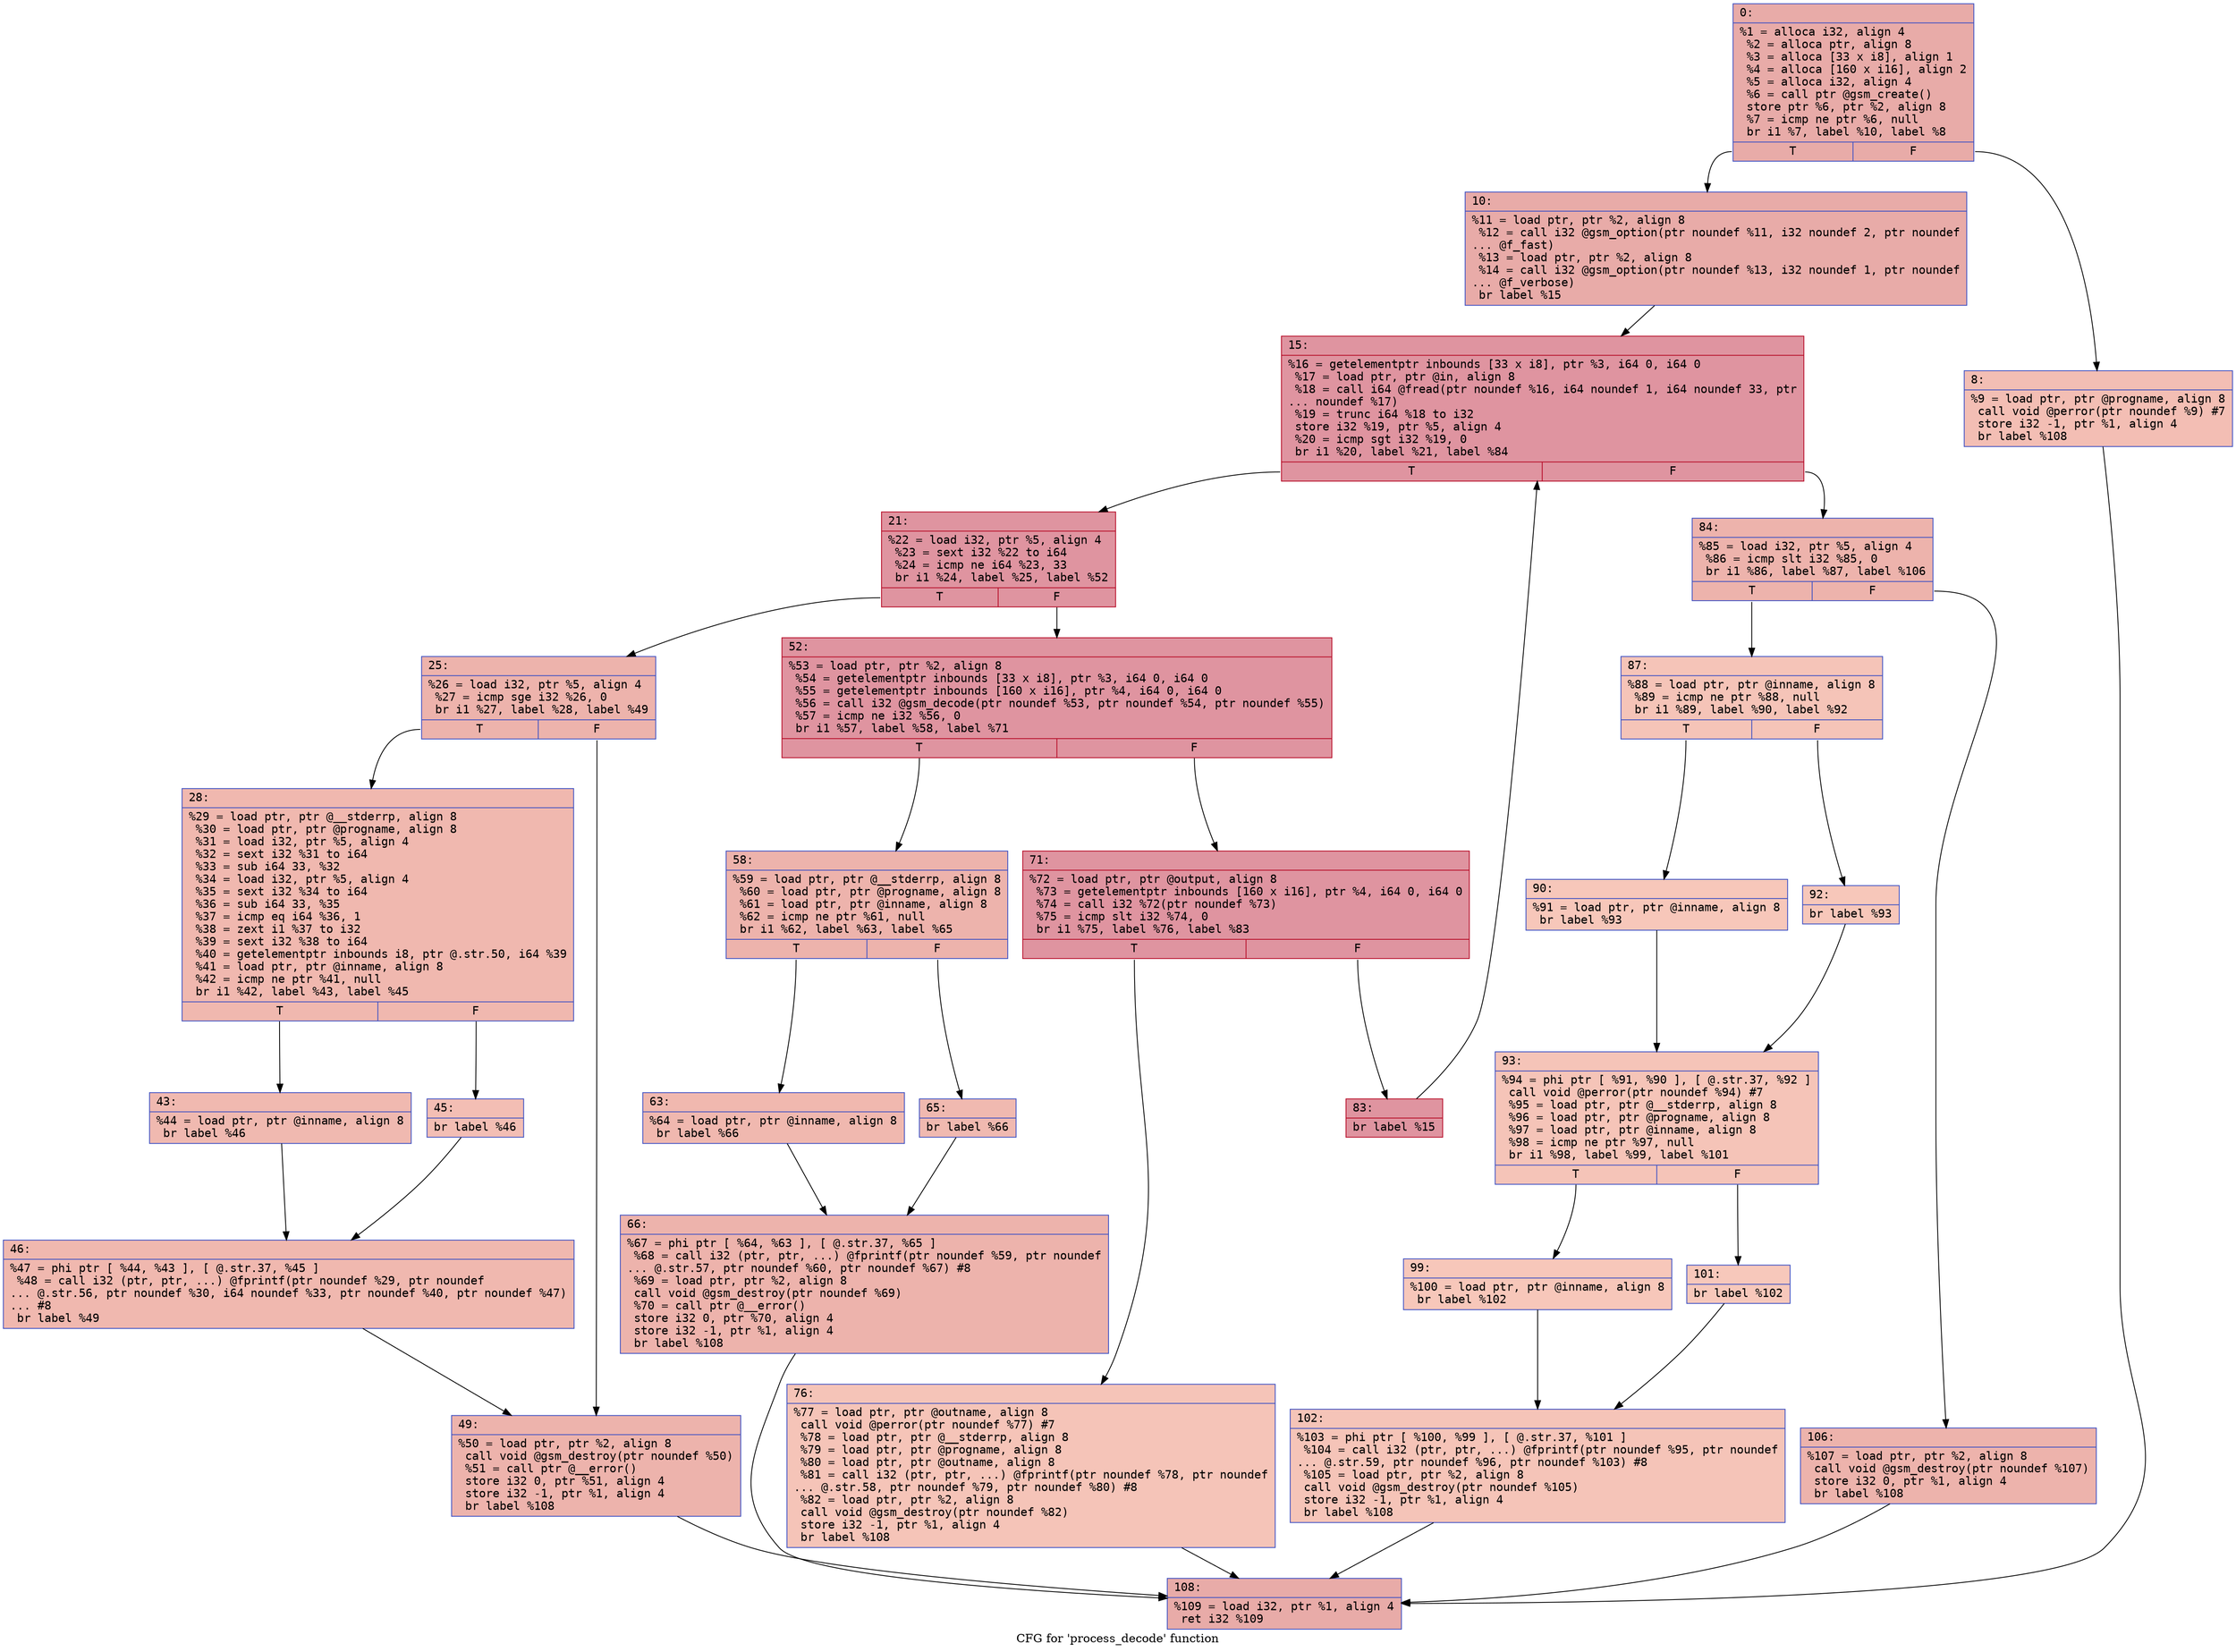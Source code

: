 digraph "CFG for 'process_decode' function" {
	label="CFG for 'process_decode' function";

	Node0x600002539d60 [shape=record,color="#3d50c3ff", style=filled, fillcolor="#cc403a70" fontname="Courier",label="{0:\l|  %1 = alloca i32, align 4\l  %2 = alloca ptr, align 8\l  %3 = alloca [33 x i8], align 1\l  %4 = alloca [160 x i16], align 2\l  %5 = alloca i32, align 4\l  %6 = call ptr @gsm_create()\l  store ptr %6, ptr %2, align 8\l  %7 = icmp ne ptr %6, null\l  br i1 %7, label %10, label %8\l|{<s0>T|<s1>F}}"];
	Node0x600002539d60:s0 -> Node0x600002539e00[tooltip="0 -> 10\nProbability 94.12%" ];
	Node0x600002539d60:s1 -> Node0x600002539db0[tooltip="0 -> 8\nProbability 5.88%" ];
	Node0x600002539db0 [shape=record,color="#3d50c3ff", style=filled, fillcolor="#e36c5570" fontname="Courier",label="{8:\l|  %9 = load ptr, ptr @progname, align 8\l  call void @perror(ptr noundef %9) #7\l  store i32 -1, ptr %1, align 4\l  br label %108\l}"];
	Node0x600002539db0 -> Node0x60000253a620[tooltip="8 -> 108\nProbability 100.00%" ];
	Node0x600002539e00 [shape=record,color="#3d50c3ff", style=filled, fillcolor="#cc403a70" fontname="Courier",label="{10:\l|  %11 = load ptr, ptr %2, align 8\l  %12 = call i32 @gsm_option(ptr noundef %11, i32 noundef 2, ptr noundef\l... @f_fast)\l  %13 = load ptr, ptr %2, align 8\l  %14 = call i32 @gsm_option(ptr noundef %13, i32 noundef 1, ptr noundef\l... @f_verbose)\l  br label %15\l}"];
	Node0x600002539e00 -> Node0x600002539e50[tooltip="10 -> 15\nProbability 100.00%" ];
	Node0x600002539e50 [shape=record,color="#b70d28ff", style=filled, fillcolor="#b70d2870" fontname="Courier",label="{15:\l|  %16 = getelementptr inbounds [33 x i8], ptr %3, i64 0, i64 0\l  %17 = load ptr, ptr @in, align 8\l  %18 = call i64 @fread(ptr noundef %16, i64 noundef 1, i64 noundef 33, ptr\l... noundef %17)\l  %19 = trunc i64 %18 to i32\l  store i32 %19, ptr %5, align 4\l  %20 = icmp sgt i32 %19, 0\l  br i1 %20, label %21, label %84\l|{<s0>T|<s1>F}}"];
	Node0x600002539e50:s0 -> Node0x600002539ea0[tooltip="15 -> 21\nProbability 96.88%" ];
	Node0x600002539e50:s1 -> Node0x60000253a350[tooltip="15 -> 84\nProbability 3.12%" ];
	Node0x600002539ea0 [shape=record,color="#b70d28ff", style=filled, fillcolor="#b70d2870" fontname="Courier",label="{21:\l|  %22 = load i32, ptr %5, align 4\l  %23 = sext i32 %22 to i64\l  %24 = icmp ne i64 %23, 33\l  br i1 %24, label %25, label %52\l|{<s0>T|<s1>F}}"];
	Node0x600002539ea0:s0 -> Node0x600002539ef0[tooltip="21 -> 25\nProbability 3.12%" ];
	Node0x600002539ea0:s1 -> Node0x60000253a0d0[tooltip="21 -> 52\nProbability 96.88%" ];
	Node0x600002539ef0 [shape=record,color="#3d50c3ff", style=filled, fillcolor="#d6524470" fontname="Courier",label="{25:\l|  %26 = load i32, ptr %5, align 4\l  %27 = icmp sge i32 %26, 0\l  br i1 %27, label %28, label %49\l|{<s0>T|<s1>F}}"];
	Node0x600002539ef0:s0 -> Node0x600002539f40[tooltip="25 -> 28\nProbability 50.00%" ];
	Node0x600002539ef0:s1 -> Node0x60000253a080[tooltip="25 -> 49\nProbability 50.00%" ];
	Node0x600002539f40 [shape=record,color="#3d50c3ff", style=filled, fillcolor="#dc5d4a70" fontname="Courier",label="{28:\l|  %29 = load ptr, ptr @__stderrp, align 8\l  %30 = load ptr, ptr @progname, align 8\l  %31 = load i32, ptr %5, align 4\l  %32 = sext i32 %31 to i64\l  %33 = sub i64 33, %32\l  %34 = load i32, ptr %5, align 4\l  %35 = sext i32 %34 to i64\l  %36 = sub i64 33, %35\l  %37 = icmp eq i64 %36, 1\l  %38 = zext i1 %37 to i32\l  %39 = sext i32 %38 to i64\l  %40 = getelementptr inbounds i8, ptr @.str.50, i64 %39\l  %41 = load ptr, ptr @inname, align 8\l  %42 = icmp ne ptr %41, null\l  br i1 %42, label %43, label %45\l|{<s0>T|<s1>F}}"];
	Node0x600002539f40:s0 -> Node0x600002539f90[tooltip="28 -> 43\nProbability 62.50%" ];
	Node0x600002539f40:s1 -> Node0x600002539fe0[tooltip="28 -> 45\nProbability 37.50%" ];
	Node0x600002539f90 [shape=record,color="#3d50c3ff", style=filled, fillcolor="#de614d70" fontname="Courier",label="{43:\l|  %44 = load ptr, ptr @inname, align 8\l  br label %46\l}"];
	Node0x600002539f90 -> Node0x60000253a030[tooltip="43 -> 46\nProbability 100.00%" ];
	Node0x600002539fe0 [shape=record,color="#3d50c3ff", style=filled, fillcolor="#e36c5570" fontname="Courier",label="{45:\l|  br label %46\l}"];
	Node0x600002539fe0 -> Node0x60000253a030[tooltip="45 -> 46\nProbability 100.00%" ];
	Node0x60000253a030 [shape=record,color="#3d50c3ff", style=filled, fillcolor="#dc5d4a70" fontname="Courier",label="{46:\l|  %47 = phi ptr [ %44, %43 ], [ @.str.37, %45 ]\l  %48 = call i32 (ptr, ptr, ...) @fprintf(ptr noundef %29, ptr noundef\l... @.str.56, ptr noundef %30, i64 noundef %33, ptr noundef %40, ptr noundef %47)\l... #8\l  br label %49\l}"];
	Node0x60000253a030 -> Node0x60000253a080[tooltip="46 -> 49\nProbability 100.00%" ];
	Node0x60000253a080 [shape=record,color="#3d50c3ff", style=filled, fillcolor="#d6524470" fontname="Courier",label="{49:\l|  %50 = load ptr, ptr %2, align 8\l  call void @gsm_destroy(ptr noundef %50)\l  %51 = call ptr @__error()\l  store i32 0, ptr %51, align 4\l  store i32 -1, ptr %1, align 4\l  br label %108\l}"];
	Node0x60000253a080 -> Node0x60000253a620[tooltip="49 -> 108\nProbability 100.00%" ];
	Node0x60000253a0d0 [shape=record,color="#b70d28ff", style=filled, fillcolor="#b70d2870" fontname="Courier",label="{52:\l|  %53 = load ptr, ptr %2, align 8\l  %54 = getelementptr inbounds [33 x i8], ptr %3, i64 0, i64 0\l  %55 = getelementptr inbounds [160 x i16], ptr %4, i64 0, i64 0\l  %56 = call i32 @gsm_decode(ptr noundef %53, ptr noundef %54, ptr noundef %55)\l  %57 = icmp ne i32 %56, 0\l  br i1 %57, label %58, label %71\l|{<s0>T|<s1>F}}"];
	Node0x60000253a0d0:s0 -> Node0x60000253a120[tooltip="52 -> 58\nProbability 3.12%" ];
	Node0x60000253a0d0:s1 -> Node0x60000253a260[tooltip="52 -> 71\nProbability 96.88%" ];
	Node0x60000253a120 [shape=record,color="#3d50c3ff", style=filled, fillcolor="#d6524470" fontname="Courier",label="{58:\l|  %59 = load ptr, ptr @__stderrp, align 8\l  %60 = load ptr, ptr @progname, align 8\l  %61 = load ptr, ptr @inname, align 8\l  %62 = icmp ne ptr %61, null\l  br i1 %62, label %63, label %65\l|{<s0>T|<s1>F}}"];
	Node0x60000253a120:s0 -> Node0x60000253a170[tooltip="58 -> 63\nProbability 62.50%" ];
	Node0x60000253a120:s1 -> Node0x60000253a1c0[tooltip="58 -> 65\nProbability 37.50%" ];
	Node0x60000253a170 [shape=record,color="#3d50c3ff", style=filled, fillcolor="#dc5d4a70" fontname="Courier",label="{63:\l|  %64 = load ptr, ptr @inname, align 8\l  br label %66\l}"];
	Node0x60000253a170 -> Node0x60000253a210[tooltip="63 -> 66\nProbability 100.00%" ];
	Node0x60000253a1c0 [shape=record,color="#3d50c3ff", style=filled, fillcolor="#de614d70" fontname="Courier",label="{65:\l|  br label %66\l}"];
	Node0x60000253a1c0 -> Node0x60000253a210[tooltip="65 -> 66\nProbability 100.00%" ];
	Node0x60000253a210 [shape=record,color="#3d50c3ff", style=filled, fillcolor="#d6524470" fontname="Courier",label="{66:\l|  %67 = phi ptr [ %64, %63 ], [ @.str.37, %65 ]\l  %68 = call i32 (ptr, ptr, ...) @fprintf(ptr noundef %59, ptr noundef\l... @.str.57, ptr noundef %60, ptr noundef %67) #8\l  %69 = load ptr, ptr %2, align 8\l  call void @gsm_destroy(ptr noundef %69)\l  %70 = call ptr @__error()\l  store i32 0, ptr %70, align 4\l  store i32 -1, ptr %1, align 4\l  br label %108\l}"];
	Node0x60000253a210 -> Node0x60000253a620[tooltip="66 -> 108\nProbability 100.00%" ];
	Node0x60000253a260 [shape=record,color="#b70d28ff", style=filled, fillcolor="#b70d2870" fontname="Courier",label="{71:\l|  %72 = load ptr, ptr @output, align 8\l  %73 = getelementptr inbounds [160 x i16], ptr %4, i64 0, i64 0\l  %74 = call i32 %72(ptr noundef %73)\l  %75 = icmp slt i32 %74, 0\l  br i1 %75, label %76, label %83\l|{<s0>T|<s1>F}}"];
	Node0x60000253a260:s0 -> Node0x60000253a2b0[tooltip="71 -> 76\nProbability 0.20%" ];
	Node0x60000253a260:s1 -> Node0x60000253a300[tooltip="71 -> 83\nProbability 99.80%" ];
	Node0x60000253a2b0 [shape=record,color="#3d50c3ff", style=filled, fillcolor="#e97a5f70" fontname="Courier",label="{76:\l|  %77 = load ptr, ptr @outname, align 8\l  call void @perror(ptr noundef %77) #7\l  %78 = load ptr, ptr @__stderrp, align 8\l  %79 = load ptr, ptr @progname, align 8\l  %80 = load ptr, ptr @outname, align 8\l  %81 = call i32 (ptr, ptr, ...) @fprintf(ptr noundef %78, ptr noundef\l... @.str.58, ptr noundef %79, ptr noundef %80) #8\l  %82 = load ptr, ptr %2, align 8\l  call void @gsm_destroy(ptr noundef %82)\l  store i32 -1, ptr %1, align 4\l  br label %108\l}"];
	Node0x60000253a2b0 -> Node0x60000253a620[tooltip="76 -> 108\nProbability 100.00%" ];
	Node0x60000253a300 [shape=record,color="#b70d28ff", style=filled, fillcolor="#b70d2870" fontname="Courier",label="{83:\l|  br label %15\l}"];
	Node0x60000253a300 -> Node0x600002539e50[tooltip="83 -> 15\nProbability 100.00%" ];
	Node0x60000253a350 [shape=record,color="#3d50c3ff", style=filled, fillcolor="#d6524470" fontname="Courier",label="{84:\l|  %85 = load i32, ptr %5, align 4\l  %86 = icmp slt i32 %85, 0\l  br i1 %86, label %87, label %106\l|{<s0>T|<s1>F}}"];
	Node0x60000253a350:s0 -> Node0x60000253a3a0[tooltip="84 -> 87\nProbability 5.88%" ];
	Node0x60000253a350:s1 -> Node0x60000253a5d0[tooltip="84 -> 106\nProbability 94.12%" ];
	Node0x60000253a3a0 [shape=record,color="#3d50c3ff", style=filled, fillcolor="#e97a5f70" fontname="Courier",label="{87:\l|  %88 = load ptr, ptr @inname, align 8\l  %89 = icmp ne ptr %88, null\l  br i1 %89, label %90, label %92\l|{<s0>T|<s1>F}}"];
	Node0x60000253a3a0:s0 -> Node0x60000253a3f0[tooltip="87 -> 90\nProbability 50.00%" ];
	Node0x60000253a3a0:s1 -> Node0x60000253a440[tooltip="87 -> 92\nProbability 50.00%" ];
	Node0x60000253a3f0 [shape=record,color="#3d50c3ff", style=filled, fillcolor="#ec7f6370" fontname="Courier",label="{90:\l|  %91 = load ptr, ptr @inname, align 8\l  br label %93\l}"];
	Node0x60000253a3f0 -> Node0x60000253a490[tooltip="90 -> 93\nProbability 100.00%" ];
	Node0x60000253a440 [shape=record,color="#3d50c3ff", style=filled, fillcolor="#ec7f6370" fontname="Courier",label="{92:\l|  br label %93\l}"];
	Node0x60000253a440 -> Node0x60000253a490[tooltip="92 -> 93\nProbability 100.00%" ];
	Node0x60000253a490 [shape=record,color="#3d50c3ff", style=filled, fillcolor="#e97a5f70" fontname="Courier",label="{93:\l|  %94 = phi ptr [ %91, %90 ], [ @.str.37, %92 ]\l  call void @perror(ptr noundef %94) #7\l  %95 = load ptr, ptr @__stderrp, align 8\l  %96 = load ptr, ptr @progname, align 8\l  %97 = load ptr, ptr @inname, align 8\l  %98 = icmp ne ptr %97, null\l  br i1 %98, label %99, label %101\l|{<s0>T|<s1>F}}"];
	Node0x60000253a490:s0 -> Node0x60000253a4e0[tooltip="93 -> 99\nProbability 62.50%" ];
	Node0x60000253a490:s1 -> Node0x60000253a530[tooltip="93 -> 101\nProbability 37.50%" ];
	Node0x60000253a4e0 [shape=record,color="#3d50c3ff", style=filled, fillcolor="#ec7f6370" fontname="Courier",label="{99:\l|  %100 = load ptr, ptr @inname, align 8\l  br label %102\l}"];
	Node0x60000253a4e0 -> Node0x60000253a580[tooltip="99 -> 102\nProbability 100.00%" ];
	Node0x60000253a530 [shape=record,color="#3d50c3ff", style=filled, fillcolor="#ed836670" fontname="Courier",label="{101:\l|  br label %102\l}"];
	Node0x60000253a530 -> Node0x60000253a580[tooltip="101 -> 102\nProbability 100.00%" ];
	Node0x60000253a580 [shape=record,color="#3d50c3ff", style=filled, fillcolor="#e97a5f70" fontname="Courier",label="{102:\l|  %103 = phi ptr [ %100, %99 ], [ @.str.37, %101 ]\l  %104 = call i32 (ptr, ptr, ...) @fprintf(ptr noundef %95, ptr noundef\l... @.str.59, ptr noundef %96, ptr noundef %103) #8\l  %105 = load ptr, ptr %2, align 8\l  call void @gsm_destroy(ptr noundef %105)\l  store i32 -1, ptr %1, align 4\l  br label %108\l}"];
	Node0x60000253a580 -> Node0x60000253a620[tooltip="102 -> 108\nProbability 100.00%" ];
	Node0x60000253a5d0 [shape=record,color="#3d50c3ff", style=filled, fillcolor="#d6524470" fontname="Courier",label="{106:\l|  %107 = load ptr, ptr %2, align 8\l  call void @gsm_destroy(ptr noundef %107)\l  store i32 0, ptr %1, align 4\l  br label %108\l}"];
	Node0x60000253a5d0 -> Node0x60000253a620[tooltip="106 -> 108\nProbability 100.00%" ];
	Node0x60000253a620 [shape=record,color="#3d50c3ff", style=filled, fillcolor="#cc403a70" fontname="Courier",label="{108:\l|  %109 = load i32, ptr %1, align 4\l  ret i32 %109\l}"];
}
